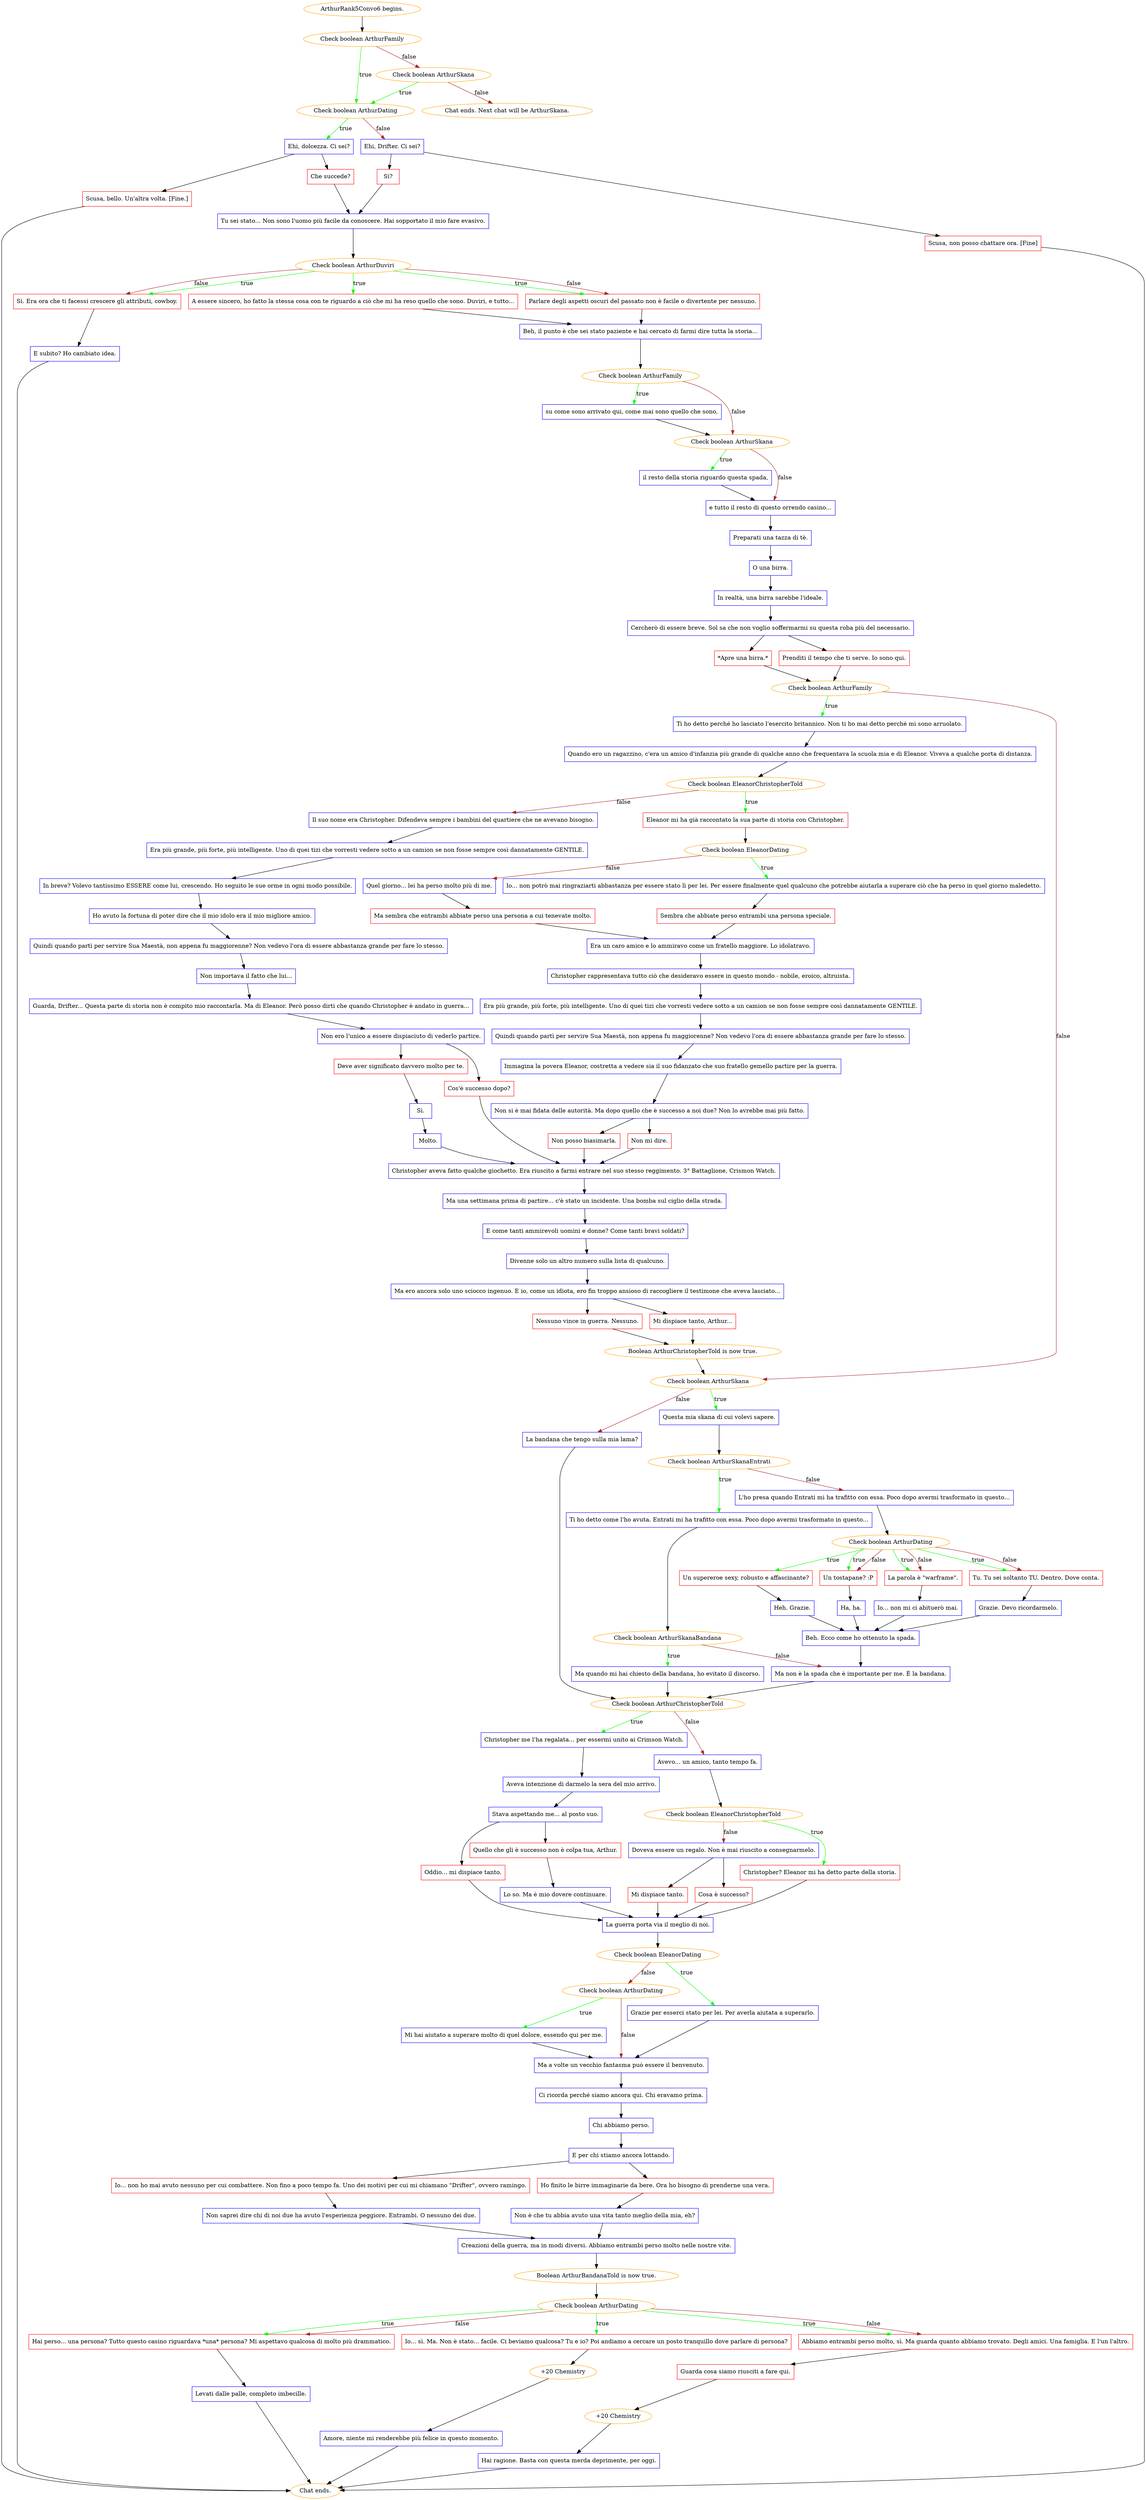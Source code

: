 digraph {
	"ArthurRank5Convo6 begins." [color=orange];
		"ArthurRank5Convo6 begins." -> j2984817878;
	j2984817878 [label="Check boolean ArthurFamily",color=orange];
		j2984817878 -> j4157413420 [label=true,color=green];
		j2984817878 -> j3896239815 [label=false,color=brown];
	j4157413420 [label="Check boolean ArthurDating",color=orange];
		j4157413420 -> j1186681658 [label=true,color=green];
		j4157413420 -> j3861907007 [label=false,color=brown];
	j3896239815 [label="Check boolean ArthurSkana",color=orange];
		j3896239815 -> j4157413420 [label=true,color=green];
		j3896239815 -> "Chat ends. Next chat will be ArthurSkana." [label=false,color=brown];
	j1186681658 [label="Ehi, dolcezza. Ci sei?",shape=box,color=blue];
		j1186681658 -> j1227031096;
		j1186681658 -> j2981066231;
	j3861907007 [label="Ehi, Drifter. Ci sei?",shape=box,color=blue];
		j3861907007 -> j3372887468;
		j3861907007 -> j487187516;
	"Chat ends. Next chat will be ArthurSkana." [color=orange];
	j1227031096 [label="Che succede?",shape=box,color=red];
		j1227031096 -> j274567438;
	j2981066231 [label="Scusa, bello. Un'altra volta. [Fine.]",shape=box,color=red];
		j2981066231 -> "Chat ends.";
	j3372887468 [label="Sì?",shape=box,color=red];
		j3372887468 -> j274567438;
	j487187516 [label="Scusa, non posso chattare ora. [Fine]",shape=box,color=red];
		j487187516 -> "Chat ends.";
	j274567438 [label="Tu sei stato... Non sono l'uomo più facile da conoscere. Hai sopportato il mio fare evasivo.",shape=box,color=blue];
		j274567438 -> j4268468579;
	"Chat ends." [color=orange];
	j4268468579 [label="Check boolean ArthurDuviri",color=orange];
		j4268468579 -> j2802182859 [label=true,color=green];
		j4268468579 -> j1450795375 [label=true,color=green];
		j4268468579 -> j3898863823 [label=true,color=green];
		j4268468579 -> j1450795375 [label=false,color=brown];
		j4268468579 -> j3898863823 [label=false,color=brown];
	j2802182859 [label="A essere sincero, ho fatto la stessa cosa con te riguardo a ciò che mi ha reso quello che sono. Duviri, e tutto...",shape=box,color=red];
		j2802182859 -> j4153016301;
	j1450795375 [label="Parlare degli aspetti oscuri del passato non è facile o divertente per nessuno.",shape=box,color=red];
		j1450795375 -> j4153016301;
	j3898863823 [label="Sì. Era ora che ti facessi crescere gli attributi, cowboy.",shape=box,color=red];
		j3898863823 -> j2898630517;
	j4153016301 [label="Beh, il punto è che sei stato paziente e hai cercato di farmi dire tutta la storia...",shape=box,color=blue];
		j4153016301 -> j3485586582;
	j2898630517 [label="E subito? Ho cambiato idea.",shape=box,color=blue];
		j2898630517 -> "Chat ends.";
	j3485586582 [label="Check boolean ArthurFamily",color=orange];
		j3485586582 -> j2697526541 [label=true,color=green];
		j3485586582 -> j2796563639 [label=false,color=brown];
	j2697526541 [label="su come sono arrivato qui, come mai sono quello che sono,",shape=box,color=blue];
		j2697526541 -> j2796563639;
	j2796563639 [label="Check boolean ArthurSkana",color=orange];
		j2796563639 -> j1612510902 [label=true,color=green];
		j2796563639 -> j4215336103 [label=false,color=brown];
	j1612510902 [label="il resto della storia riguardo questa spada,",shape=box,color=blue];
		j1612510902 -> j4215336103;
	j4215336103 [label="e tutto il resto di questo orrendo casino...",shape=box,color=blue];
		j4215336103 -> j3849387016;
	j3849387016 [label="Preparati una tazza di tè.",shape=box,color=blue];
		j3849387016 -> j2193110810;
	j2193110810 [label="O una birra.",shape=box,color=blue];
		j2193110810 -> j2295972840;
	j2295972840 [label="In realtà, una birra sarebbe l'ideale.",shape=box,color=blue];
		j2295972840 -> j1534435703;
	j1534435703 [label="Cercherò di essere breve. Sol sa che non voglio soffermarmi su questa roba più del necessario.",shape=box,color=blue];
		j1534435703 -> j3531038154;
		j1534435703 -> j3112982879;
	j3531038154 [label="*Apre una birra.*",shape=box,color=red];
		j3531038154 -> j4086938959;
	j3112982879 [label="Prenditi il tempo che ti serve. Io sono qui.",shape=box,color=red];
		j3112982879 -> j4086938959;
	j4086938959 [label="Check boolean ArthurFamily",color=orange];
		j4086938959 -> j2852853354 [label=true,color=green];
		j4086938959 -> j2087815095 [label=false,color=brown];
	j2852853354 [label="Ti ho detto perché ho lasciato l'esercito britannico. Non ti ho mai detto perché mi sono arruolato.",shape=box,color=blue];
		j2852853354 -> j4207101954;
	j2087815095 [label="Check boolean ArthurSkana",color=orange];
		j2087815095 -> j1524146910 [label=true,color=green];
		j2087815095 -> j813150432 [label=false,color=brown];
	j4207101954 [label="Quando ero un ragazzino, c'era un amico d'infanzia più grande di qualche anno che frequentava la scuola mia e di Eleanor. Viveva a qualche porta di distanza.",shape=box,color=blue];
		j4207101954 -> j2612789419;
	j1524146910 [label="Questa mia skana di cui volevi sapere.",shape=box,color=blue];
		j1524146910 -> j573379373;
	j813150432 [label="La bandana che tengo sulla mia lama?",shape=box,color=blue];
		j813150432 -> j2992697478;
	j2612789419 [label="Check boolean EleanorChristopherTold",color=orange];
		j2612789419 -> j1342919241 [label=true,color=green];
		j2612789419 -> j3973554129 [label=false,color=brown];
	j573379373 [label="Check boolean ArthurSkanaEntrati",color=orange];
		j573379373 -> j1426559835 [label=true,color=green];
		j573379373 -> j490938824 [label=false,color=brown];
	j2992697478 [label="Check boolean ArthurChristopherTold",color=orange];
		j2992697478 -> j3494503124 [label=true,color=green];
		j2992697478 -> j172197846 [label=false,color=brown];
	j1342919241 [label="Eleanor mi ha già raccontato la sua parte di storia con Christopher.",shape=box,color=red];
		j1342919241 -> j3942852527;
	j3973554129 [label="Il suo nome era Christopher. Difendeva sempre i bambini del quartiere che ne avevano bisogno.",shape=box,color=blue];
		j3973554129 -> j1700193578;
	j1426559835 [label="Ti ho detto come l'ho avuta. Entrati mi ha trafitto con essa. Poco dopo avermi trasformato in questo...",shape=box,color=blue];
		j1426559835 -> j1155178087;
	j490938824 [label="L'ho presa quando Entrati mi ha trafitto con essa. Poco dopo avermi trasformato in questo...",shape=box,color=blue];
		j490938824 -> j2152665641;
	j3494503124 [label="Christopher me l'ha regalata... per essermi unito ai Crimson Watch.",shape=box,color=blue];
		j3494503124 -> j1453048832;
	j172197846 [label="Avevo... un amico, tanto tempo fa.",shape=box,color=blue];
		j172197846 -> j48317872;
	j3942852527 [label="Check boolean EleanorDating",color=orange];
		j3942852527 -> j3038959441 [label=true,color=green];
		j3942852527 -> j2035930025 [label=false,color=brown];
	j1700193578 [label="Era più grande, più forte, più intelligente. Uno di quei tizi che vorresti vedere sotto a un camion se non fosse sempre così dannatamente GENTILE.",shape=box,color=blue];
		j1700193578 -> j76135328;
	j1155178087 [label="Check boolean ArthurSkanaBandana",color=orange];
		j1155178087 -> j1496322105 [label=true,color=green];
		j1155178087 -> j3972860400 [label=false,color=brown];
	j2152665641 [label="Check boolean ArthurDating",color=orange];
		j2152665641 -> j2826481932 [label=true,color=green];
		j2152665641 -> j2554542229 [label=true,color=green];
		j2152665641 -> j2796643678 [label=true,color=green];
		j2152665641 -> j1527177093 [label=true,color=green];
		j2152665641 -> j2554542229 [label=false,color=brown];
		j2152665641 -> j2796643678 [label=false,color=brown];
		j2152665641 -> j1527177093 [label=false,color=brown];
	j1453048832 [label="Aveva intenzione di darmelo la sera del mio arrivo.",shape=box,color=blue];
		j1453048832 -> j3734454629;
	j48317872 [label="Check boolean EleanorChristopherTold",color=orange];
		j48317872 -> j3529486133 [label=true,color=green];
		j48317872 -> j3475607974 [label=false,color=brown];
	j3038959441 [label="Io... non potrò mai ringraziarti abbastanza per essere stato lì per lei. Per essere finalmente quel qualcuno che potrebbe aiutarla a superare ciò che ha perso in quel giorno maledetto.",shape=box,color=blue];
		j3038959441 -> j2547736763;
	j2035930025 [label="Quel giorno... lei ha perso molto più di me.",shape=box,color=blue];
		j2035930025 -> j1616174710;
	j76135328 [label="In breve? Volevo tantissimo ESSERE come lui, crescendo. Ho seguito le sue orme in ogni modo possibile.",shape=box,color=blue];
		j76135328 -> j3889980265;
	j1496322105 [label="Ma quando mi hai chiesto della bandana, ho evitato il discorso.",shape=box,color=blue];
		j1496322105 -> j2992697478;
	j3972860400 [label="Ma non è la spada che è importante per me. È la bandana.",shape=box,color=blue];
		j3972860400 -> j2992697478;
	j2826481932 [label="Un supereroe sexy, robusto e affascinante?",shape=box,color=red];
		j2826481932 -> j2670142971;
	j2554542229 [label="Un tostapane? :P",shape=box,color=red];
		j2554542229 -> j3322789282;
	j2796643678 [label="La parola è \"warframe\".",shape=box,color=red];
		j2796643678 -> j3493027577;
	j1527177093 [label="Tu. Tu sei soltanto TU. Dentro. Dove conta.",shape=box,color=red];
		j1527177093 -> j3297396110;
	j3734454629 [label="Stava aspettando me... al posto suo.",shape=box,color=blue];
		j3734454629 -> j4202537385;
		j3734454629 -> j4216302602;
	j3529486133 [label="Christopher? Eleanor mi ha detto parte della storia.",shape=box,color=red];
		j3529486133 -> j4232567433;
	j3475607974 [label="Doveva essere un regalo. Non è mai riuscito a consegnarmelo.",shape=box,color=blue];
		j3475607974 -> j4082011901;
		j3475607974 -> j2041625384;
	j2547736763 [label="Sembra che abbiate perso entrambi una persona speciale.",shape=box,color=red];
		j2547736763 -> j902366007;
	j1616174710 [label="Ma sembra che entrambi abbiate perso una persona a cui tenevate molto.",shape=box,color=red];
		j1616174710 -> j902366007;
	j3889980265 [label="Ho avuto la fortuna di poter dire che il mio idolo era il mio migliore amico.",shape=box,color=blue];
		j3889980265 -> j1059084526;
	j2670142971 [label="Heh. Grazie.",shape=box,color=blue];
		j2670142971 -> j807847670;
	j3322789282 [label="Ha, ha.",shape=box,color=blue];
		j3322789282 -> j807847670;
	j3493027577 [label="Io... non mi ci abituerò mai.",shape=box,color=blue];
		j3493027577 -> j807847670;
	j3297396110 [label="Grazie. Devo ricordarmelo.",shape=box,color=blue];
		j3297396110 -> j807847670;
	j4202537385 [label="Quello che gli è successo non è colpa tua, Arthur.",shape=box,color=red];
		j4202537385 -> j4162762081;
	j4216302602 [label="Oddio... mi dispiace tanto.",shape=box,color=red];
		j4216302602 -> j4232567433;
	j4232567433 [label="La guerra porta via il meglio di noi.",shape=box,color=blue];
		j4232567433 -> j2805899123;
	j4082011901 [label="Cosa è successo?",shape=box,color=red];
		j4082011901 -> j4232567433;
	j2041625384 [label="Mi dispiace tanto.",shape=box,color=red];
		j2041625384 -> j4232567433;
	j902366007 [label="Era un caro amico e lo ammiravo come un fratello maggiore. Lo idolatravo.",shape=box,color=blue];
		j902366007 -> j1270364417;
	j1059084526 [label="Quindi quando partì per servire Sua Maestà, non appena fu maggiorenne? Non vedevo l'ora di essere abbastanza grande per fare lo stesso.",shape=box,color=blue];
		j1059084526 -> j4168279593;
	j807847670 [label="Beh. Ecco come ho ottenuto la spada.",shape=box,color=blue];
		j807847670 -> j3972860400;
	j4162762081 [label="Lo so. Ma è mio dovere continuare.",shape=box,color=blue];
		j4162762081 -> j4232567433;
	j2805899123 [label="Check boolean EleanorDating",color=orange];
		j2805899123 -> j863270450 [label=true,color=green];
		j2805899123 -> j2168071639 [label=false,color=brown];
	j1270364417 [label="Christopher rappresentava tutto ciò che desideravo essere in questo mondo - nobile, eroico, altruista.",shape=box,color=blue];
		j1270364417 -> j637108424;
	j4168279593 [label="Non importava il fatto che lui...",shape=box,color=blue];
		j4168279593 -> j2351645128;
	j863270450 [label="Grazie per esserci stato per lei. Per averla aiutata a superarlo.",shape=box,color=blue];
		j863270450 -> j1128840378;
	j2168071639 [label="Check boolean ArthurDating",color=orange];
		j2168071639 -> j2290536663 [label=true,color=green];
		j2168071639 -> j1128840378 [label=false,color=brown];
	j637108424 [label="Era più grande, più forte, più intelligente. Uno di quei tizi che vorresti vedere sotto a un camion se non fosse sempre così dannatamente GENTILE.",shape=box,color=blue];
		j637108424 -> j2764012655;
	j2351645128 [label="Guarda, Drifter... Questa parte di storia non è compito mio raccontarla. Ma di Eleanor. Però posso dirti che quando Christopher è andato in guerra...",shape=box,color=blue];
		j2351645128 -> j1528129092;
	j1128840378 [label="Ma a volte un vecchio fantasma può essere il benvenuto.",shape=box,color=blue];
		j1128840378 -> j26367773;
	j2290536663 [label="Mi hai aiutato a superare molto di quel dolore, essendo qui per me.",shape=box,color=blue];
		j2290536663 -> j1128840378;
	j2764012655 [label="Quindi quando partì per servire Sua Maestà, non appena fu maggiorenne? Non vedevo l'ora di essere abbastanza grande per fare lo stesso.",shape=box,color=blue];
		j2764012655 -> j662622780;
	j1528129092 [label="Non ero l'unico a essere dispiaciuto di vederlo partire.",shape=box,color=blue];
		j1528129092 -> j2053896021;
		j1528129092 -> j3721893085;
	j26367773 [label="Ci ricorda perché siamo ancora qui. Chi eravamo prima.",shape=box,color=blue];
		j26367773 -> j1440567945;
	j662622780 [label="Immagina la povera Eleanor, costretta a vedere sia il suo fidanzato che suo fratello gemello partire per la guerra.",shape=box,color=blue];
		j662622780 -> j3306912898;
	j2053896021 [label="Deve aver significato davvero molto per te.",shape=box,color=red];
		j2053896021 -> j2612517778;
	j3721893085 [label="Cos'è successo dopo?",shape=box,color=red];
		j3721893085 -> j2300167709;
	j1440567945 [label="Chi abbiamo perso.",shape=box,color=blue];
		j1440567945 -> j1323255281;
	j3306912898 [label="Non si è mai fidata delle autorità. Ma dopo quello che è successo a noi due? Non lo avrebbe mai più fatto.",shape=box,color=blue];
		j3306912898 -> j218756552;
		j3306912898 -> j2441221254;
	j2612517778 [label="Sì.",shape=box,color=blue];
		j2612517778 -> j2850939905;
	j2300167709 [label="Christopher aveva fatto qualche giochetto. Era riuscito a farmi entrare nel suo stesso reggimento. 3° Battaglione, Crismon Watch.",shape=box,color=blue];
		j2300167709 -> j1237773569;
	j1323255281 [label="E per chi stiamo ancora lottando.",shape=box,color=blue];
		j1323255281 -> j4157695891;
		j1323255281 -> j2569671835;
	j218756552 [label="Non posso biasimarla.",shape=box,color=red];
		j218756552 -> j2300167709;
	j2441221254 [label="Non mi dire.",shape=box,color=red];
		j2441221254 -> j2300167709;
	j2850939905 [label=" Molto.",shape=box,color=blue];
		j2850939905 -> j2300167709;
	j1237773569 [label="Ma una settimana prima di partire... c'è stato un incidente. Una bomba sul ciglio della strada.",shape=box,color=blue];
		j1237773569 -> j1165297387;
	j4157695891 [label="Io... non ho mai avuto nessuno per cui combattere. Non fino a poco tempo fa. Uno dei motivi per cui mi chiamano \"Drifter\", ovvero ramingo.",shape=box,color=red];
		j4157695891 -> j3260148518;
	j2569671835 [label="Ho finito le birre immaginarie da bere. Ora ho bisogno di prenderne una vera.",shape=box,color=red];
		j2569671835 -> j4286723679;
	j1165297387 [label="E come tanti ammirevoli uomini e donne? Come tanti bravi soldati?",shape=box,color=blue];
		j1165297387 -> j1436830852;
	j3260148518 [label="Non saprei dire chi di noi due ha avuto l'esperienza peggiore. Entrambi. O nessuno dei due.",shape=box,color=blue];
		j3260148518 -> j3400708525;
	j4286723679 [label="Non è che tu abbia avuto una vita tanto meglio della mia, eh?",shape=box,color=blue];
		j4286723679 -> j3400708525;
	j1436830852 [label="Divenne solo un altro numero sulla lista di qualcuno.",shape=box,color=blue];
		j1436830852 -> j1820828965;
	j3400708525 [label="Creazioni della guerra, ma in modi diversi. Abbiamo entrambi perso molto nelle nostre vite.",shape=box,color=blue];
		j3400708525 -> j1281364465;
	j1820828965 [label="Ma ero ancora solo uno sciocco ingenuo. E io, come un idiota, ero fin troppo ansioso di raccogliere il testimone che aveva lasciato...",shape=box,color=blue];
		j1820828965 -> j2194722996;
		j1820828965 -> j3334651373;
	j1281364465 [label="Boolean ArthurBandanaTold is now true.",color=orange];
		j1281364465 -> j3448648322;
	j2194722996 [label="Mi dispiace tanto, Arthur...",shape=box,color=red];
		j2194722996 -> j2305865120;
	j3334651373 [label="Nessuno vince in guerra. Nessuno.",shape=box,color=red];
		j3334651373 -> j2305865120;
	j3448648322 [label="Check boolean ArthurDating",color=orange];
		j3448648322 -> j2627071130 [label=true,color=green];
		j3448648322 -> j2161193807 [label=true,color=green];
		j3448648322 -> j749035541 [label=true,color=green];
		j3448648322 -> j2161193807 [label=false,color=brown];
		j3448648322 -> j749035541 [label=false,color=brown];
	j2305865120 [label="Boolean ArthurChristopherTold is now true.",color=orange];
		j2305865120 -> j2087815095;
	j2627071130 [label="Io... sì. Ma. Non è stato... facile. Ci beviamo qualcosa? Tu e io? Poi andiamo a cercare un posto tranquillo dove parlare di persona?",shape=box,color=red];
		j2627071130 -> j460476131;
	j2161193807 [label="Abbiamo entrambi perso molto, sì. Ma guarda quanto abbiamo trovato. Degli amici. Una famiglia. E l'un l'altro.",shape=box,color=red];
		j2161193807 -> j3382664521;
	j749035541 [label="Hai perso... una persona? Tutto questo casino riguardava *una* persona? Mi aspettavo qualcosa di molto più drammatico.",shape=box,color=red];
		j749035541 -> j1634700588;
	j460476131 [label="+20 Chemistry",color=orange];
		j460476131 -> j1977604127;
	j3382664521 [label="Guarda cosa siamo riusciti a fare qui.",shape=box,color=red];
		j3382664521 -> j1630487321;
	j1634700588 [label="Levati dalle palle, completo imbecille.",shape=box,color=blue];
		j1634700588 -> "Chat ends.";
	j1977604127 [label="Amore, niente mi renderebbe più felice in questo momento.",shape=box,color=blue];
		j1977604127 -> "Chat ends.";
	j1630487321 [label="+20 Chemistry",color=orange];
		j1630487321 -> j1709069699;
	j1709069699 [label="Hai ragione. Basta con questa merda deprimente, per oggi.",shape=box,color=blue];
		j1709069699 -> "Chat ends.";
}
